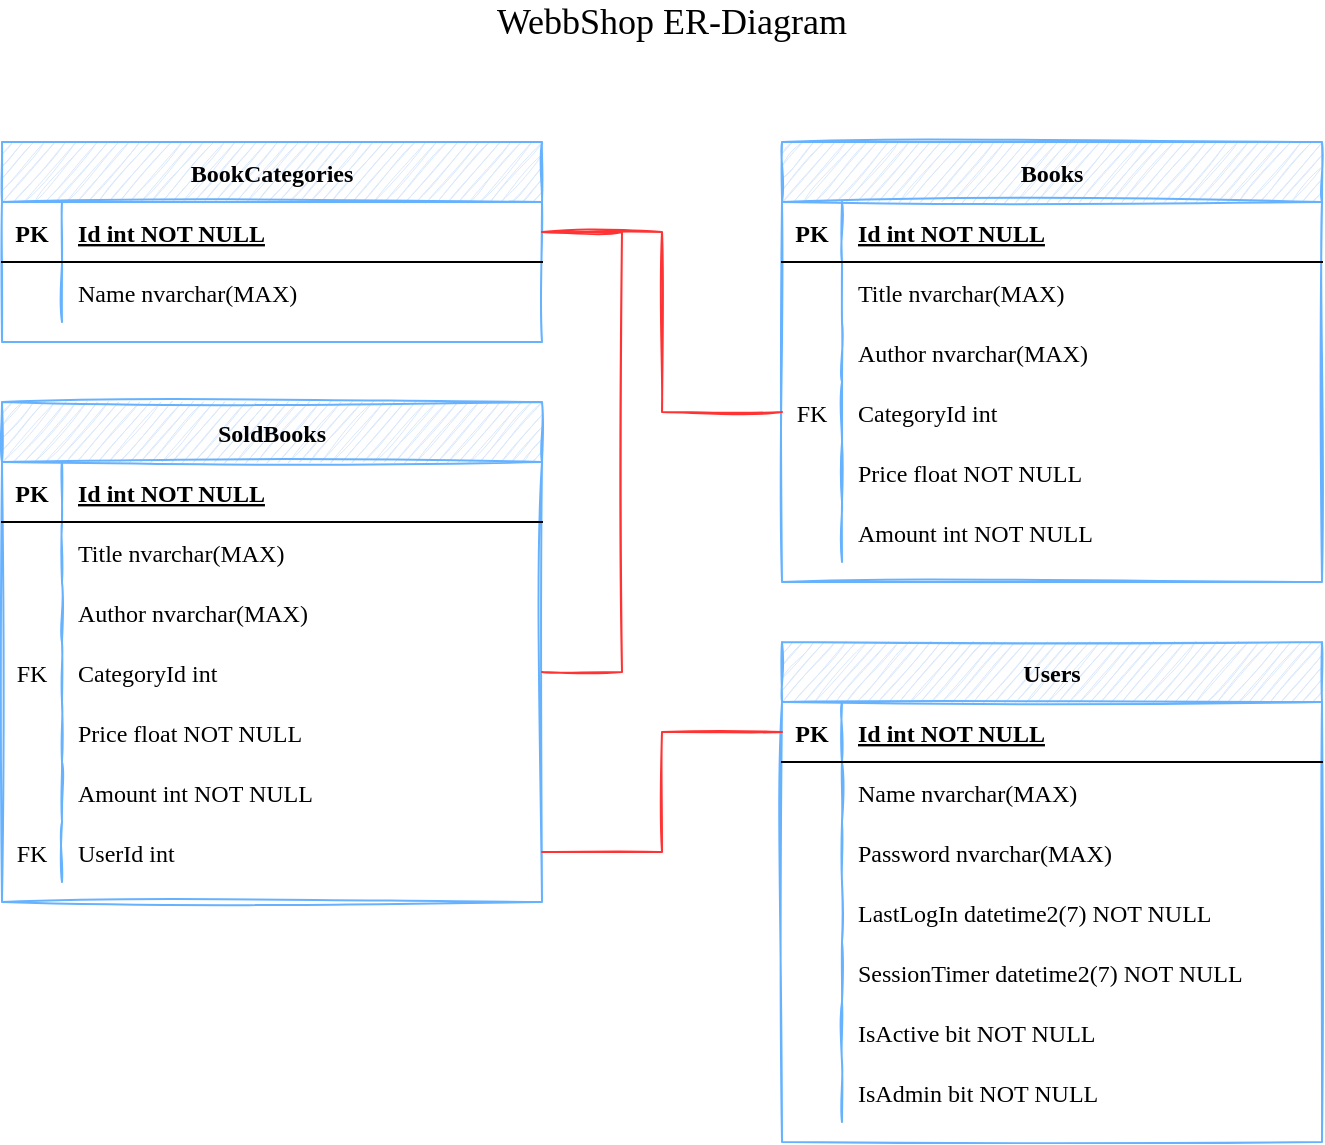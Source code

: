 <mxfile version="14.4.3" type="device"><diagram id="R2lEEEUBdFMjLlhIrx00" name="Page-1"><mxGraphModel dx="2062" dy="1182" grid="1" gridSize="10" guides="1" tooltips="1" connect="1" arrows="1" fold="1" page="1" pageScale="1" pageWidth="850" pageHeight="1100" math="0" shadow="0" extFonts="Permanent Marker^https://fonts.googleapis.com/css?family=Permanent+Marker"><root><mxCell id="0"/><mxCell id="1" parent="0"/><mxCell id="C-vyLk0tnHw3VtMMgP7b-2" value="Books" style="shape=table;startSize=30;container=1;collapsible=1;childLayout=tableLayout;fixedRows=1;rowLines=0;fontStyle=1;align=center;resizeLast=1;sketch=1;strokeColor=#66B2FF;fillColor=#DAE8FC;fontFamily=Comic Sans MS;" parent="1" vertex="1"><mxGeometry x="480" y="120" width="270" height="220" as="geometry"/></mxCell><mxCell id="C-vyLk0tnHw3VtMMgP7b-3" value="" style="shape=partialRectangle;collapsible=0;dropTarget=0;pointerEvents=0;fillColor=none;points=[[0,0.5],[1,0.5]];portConstraint=eastwest;top=0;left=0;right=0;bottom=1;" parent="C-vyLk0tnHw3VtMMgP7b-2" vertex="1"><mxGeometry y="30" width="270" height="30" as="geometry"/></mxCell><mxCell id="C-vyLk0tnHw3VtMMgP7b-4" value="PK" style="shape=partialRectangle;overflow=hidden;connectable=0;fillColor=none;top=0;left=0;bottom=0;right=0;fontStyle=1;fontFamily=Comic Sans MS;" parent="C-vyLk0tnHw3VtMMgP7b-3" vertex="1"><mxGeometry width="30" height="30" as="geometry"/></mxCell><mxCell id="C-vyLk0tnHw3VtMMgP7b-5" value="Id int NOT NULL " style="shape=partialRectangle;overflow=hidden;connectable=0;fillColor=none;top=0;left=0;bottom=0;right=0;align=left;spacingLeft=6;fontStyle=5;fontFamily=Comic Sans MS;" parent="C-vyLk0tnHw3VtMMgP7b-3" vertex="1"><mxGeometry x="30" width="240" height="30" as="geometry"/></mxCell><mxCell id="C-vyLk0tnHw3VtMMgP7b-6" value="" style="shape=partialRectangle;collapsible=0;dropTarget=0;pointerEvents=0;fillColor=none;points=[[0,0.5],[1,0.5]];portConstraint=eastwest;top=0;left=0;right=0;bottom=0;" parent="C-vyLk0tnHw3VtMMgP7b-2" vertex="1"><mxGeometry y="60" width="270" height="30" as="geometry"/></mxCell><mxCell id="C-vyLk0tnHw3VtMMgP7b-7" value="" style="shape=partialRectangle;overflow=hidden;connectable=0;fillColor=none;top=0;left=0;bottom=0;right=0;fontFamily=Comic Sans MS;" parent="C-vyLk0tnHw3VtMMgP7b-6" vertex="1"><mxGeometry width="30" height="30" as="geometry"/></mxCell><mxCell id="C-vyLk0tnHw3VtMMgP7b-8" value="Title nvarchar(MAX)" style="shape=partialRectangle;overflow=hidden;connectable=0;fillColor=none;top=0;left=0;bottom=0;right=0;align=left;spacingLeft=6;fontFamily=Comic Sans MS;" parent="C-vyLk0tnHw3VtMMgP7b-6" vertex="1"><mxGeometry x="30" width="240" height="30" as="geometry"/></mxCell><mxCell id="C-vyLk0tnHw3VtMMgP7b-9" value="" style="shape=partialRectangle;collapsible=0;dropTarget=0;pointerEvents=0;fillColor=none;points=[[0,0.5],[1,0.5]];portConstraint=eastwest;top=0;left=0;right=0;bottom=0;" parent="C-vyLk0tnHw3VtMMgP7b-2" vertex="1"><mxGeometry y="90" width="270" height="30" as="geometry"/></mxCell><mxCell id="C-vyLk0tnHw3VtMMgP7b-10" value="" style="shape=partialRectangle;overflow=hidden;connectable=0;fillColor=none;top=0;left=0;bottom=0;right=0;" parent="C-vyLk0tnHw3VtMMgP7b-9" vertex="1"><mxGeometry width="30" height="30" as="geometry"/></mxCell><mxCell id="C-vyLk0tnHw3VtMMgP7b-11" value="Author nvarchar(MAX)" style="shape=partialRectangle;overflow=hidden;connectable=0;fillColor=none;top=0;left=0;bottom=0;right=0;align=left;spacingLeft=6;fontFamily=Comic Sans MS;" parent="C-vyLk0tnHw3VtMMgP7b-9" vertex="1"><mxGeometry x="30" width="240" height="30" as="geometry"/></mxCell><mxCell id="7tKtAmIJbcnlLPXwyn3T-1" value="" style="shape=partialRectangle;collapsible=0;dropTarget=0;pointerEvents=0;fillColor=none;points=[[0,0.5],[1,0.5]];portConstraint=eastwest;top=0;left=0;right=0;bottom=0;" vertex="1" parent="C-vyLk0tnHw3VtMMgP7b-2"><mxGeometry y="120" width="270" height="30" as="geometry"/></mxCell><mxCell id="7tKtAmIJbcnlLPXwyn3T-2" value="FK" style="shape=partialRectangle;overflow=hidden;connectable=0;fillColor=none;top=0;left=0;bottom=0;right=0;fontFamily=Comic Sans MS;" vertex="1" parent="7tKtAmIJbcnlLPXwyn3T-1"><mxGeometry width="30" height="30" as="geometry"/></mxCell><mxCell id="7tKtAmIJbcnlLPXwyn3T-3" value="CategoryId int" style="shape=partialRectangle;overflow=hidden;connectable=0;fillColor=none;top=0;left=0;bottom=0;right=0;align=left;spacingLeft=6;fontFamily=Comic Sans MS;" vertex="1" parent="7tKtAmIJbcnlLPXwyn3T-1"><mxGeometry x="30" width="240" height="30" as="geometry"/></mxCell><mxCell id="7tKtAmIJbcnlLPXwyn3T-4" value="" style="shape=partialRectangle;collapsible=0;dropTarget=0;pointerEvents=0;fillColor=none;points=[[0,0.5],[1,0.5]];portConstraint=eastwest;top=0;left=0;right=0;bottom=0;" vertex="1" parent="C-vyLk0tnHw3VtMMgP7b-2"><mxGeometry y="150" width="270" height="30" as="geometry"/></mxCell><mxCell id="7tKtAmIJbcnlLPXwyn3T-5" value="" style="shape=partialRectangle;overflow=hidden;connectable=0;fillColor=none;top=0;left=0;bottom=0;right=0;fontFamily=Comic Sans MS;" vertex="1" parent="7tKtAmIJbcnlLPXwyn3T-4"><mxGeometry width="30" height="30" as="geometry"/></mxCell><mxCell id="7tKtAmIJbcnlLPXwyn3T-6" value="Price float NOT NULL" style="shape=partialRectangle;overflow=hidden;connectable=0;fillColor=none;top=0;left=0;bottom=0;right=0;align=left;spacingLeft=6;fontFamily=Comic Sans MS;" vertex="1" parent="7tKtAmIJbcnlLPXwyn3T-4"><mxGeometry x="30" width="240" height="30" as="geometry"/></mxCell><mxCell id="7tKtAmIJbcnlLPXwyn3T-7" value="" style="shape=partialRectangle;collapsible=0;dropTarget=0;pointerEvents=0;fillColor=none;points=[[0,0.5],[1,0.5]];portConstraint=eastwest;top=0;left=0;right=0;bottom=0;" vertex="1" parent="C-vyLk0tnHw3VtMMgP7b-2"><mxGeometry y="180" width="270" height="30" as="geometry"/></mxCell><mxCell id="7tKtAmIJbcnlLPXwyn3T-8" value="" style="shape=partialRectangle;overflow=hidden;connectable=0;fillColor=none;top=0;left=0;bottom=0;right=0;fontFamily=Comic Sans MS;" vertex="1" parent="7tKtAmIJbcnlLPXwyn3T-7"><mxGeometry width="30" height="30" as="geometry"/></mxCell><mxCell id="7tKtAmIJbcnlLPXwyn3T-9" value="Amount int NOT NULL" style="shape=partialRectangle;overflow=hidden;connectable=0;fillColor=none;top=0;left=0;bottom=0;right=0;align=left;spacingLeft=6;fontFamily=Comic Sans MS;" vertex="1" parent="7tKtAmIJbcnlLPXwyn3T-7"><mxGeometry x="30" width="240" height="30" as="geometry"/></mxCell><mxCell id="C-vyLk0tnHw3VtMMgP7b-13" value="SoldBooks" style="shape=table;startSize=30;container=1;collapsible=1;childLayout=tableLayout;fixedRows=1;rowLines=0;fontStyle=1;align=center;resizeLast=1;flipV=0;flipH=0;sketch=1;fillColor=#DAE8FC;strokeColor=#66B2FF;fontFamily=Comic Sans MS;" parent="1" vertex="1"><mxGeometry x="90" y="250" width="270" height="250" as="geometry"/></mxCell><mxCell id="C-vyLk0tnHw3VtMMgP7b-14" value="" style="shape=partialRectangle;collapsible=0;dropTarget=0;pointerEvents=0;fillColor=none;points=[[0,0.5],[1,0.5]];portConstraint=eastwest;top=0;left=0;right=0;bottom=1;" parent="C-vyLk0tnHw3VtMMgP7b-13" vertex="1"><mxGeometry y="30" width="270" height="30" as="geometry"/></mxCell><mxCell id="C-vyLk0tnHw3VtMMgP7b-15" value="PK" style="shape=partialRectangle;overflow=hidden;connectable=0;fillColor=none;top=0;left=0;bottom=0;right=0;fontStyle=1;fontFamily=Comic Sans MS;" parent="C-vyLk0tnHw3VtMMgP7b-14" vertex="1"><mxGeometry width="30" height="30" as="geometry"/></mxCell><mxCell id="C-vyLk0tnHw3VtMMgP7b-16" value="Id int NOT NULL " style="shape=partialRectangle;overflow=hidden;connectable=0;fillColor=none;top=0;left=0;bottom=0;right=0;align=left;spacingLeft=6;fontStyle=5;fontFamily=Comic Sans MS;" parent="C-vyLk0tnHw3VtMMgP7b-14" vertex="1"><mxGeometry x="30" width="240" height="30" as="geometry"/></mxCell><mxCell id="C-vyLk0tnHw3VtMMgP7b-17" value="" style="shape=partialRectangle;collapsible=0;dropTarget=0;pointerEvents=0;fillColor=none;points=[[0,0.5],[1,0.5]];portConstraint=eastwest;top=0;left=0;right=0;bottom=0;" parent="C-vyLk0tnHw3VtMMgP7b-13" vertex="1"><mxGeometry y="60" width="270" height="30" as="geometry"/></mxCell><mxCell id="C-vyLk0tnHw3VtMMgP7b-18" value="" style="shape=partialRectangle;overflow=hidden;connectable=0;fillColor=none;top=0;left=0;bottom=0;right=0;fontFamily=Comic Sans MS;" parent="C-vyLk0tnHw3VtMMgP7b-17" vertex="1"><mxGeometry width="30" height="30" as="geometry"/></mxCell><mxCell id="C-vyLk0tnHw3VtMMgP7b-19" value="Title nvarchar(MAX)" style="shape=partialRectangle;overflow=hidden;connectable=0;fillColor=none;top=0;left=0;bottom=0;right=0;align=left;spacingLeft=6;fontFamily=Comic Sans MS;" parent="C-vyLk0tnHw3VtMMgP7b-17" vertex="1"><mxGeometry x="30" width="240" height="30" as="geometry"/></mxCell><mxCell id="C-vyLk0tnHw3VtMMgP7b-20" value="" style="shape=partialRectangle;collapsible=0;dropTarget=0;pointerEvents=0;fillColor=none;points=[[0,0.5],[1,0.5]];portConstraint=eastwest;top=0;left=0;right=0;bottom=0;" parent="C-vyLk0tnHw3VtMMgP7b-13" vertex="1"><mxGeometry y="90" width="270" height="30" as="geometry"/></mxCell><mxCell id="C-vyLk0tnHw3VtMMgP7b-21" value="" style="shape=partialRectangle;overflow=hidden;connectable=0;fillColor=none;top=0;left=0;bottom=0;right=0;" parent="C-vyLk0tnHw3VtMMgP7b-20" vertex="1"><mxGeometry width="30" height="30" as="geometry"/></mxCell><mxCell id="C-vyLk0tnHw3VtMMgP7b-22" value="Author nvarchar(MAX)" style="shape=partialRectangle;overflow=hidden;connectable=0;fillColor=none;top=0;left=0;bottom=0;right=0;align=left;spacingLeft=6;fontFamily=Comic Sans MS;" parent="C-vyLk0tnHw3VtMMgP7b-20" vertex="1"><mxGeometry x="30" width="240" height="30" as="geometry"/></mxCell><mxCell id="7tKtAmIJbcnlLPXwyn3T-13" value="" style="shape=partialRectangle;collapsible=0;dropTarget=0;pointerEvents=0;fillColor=none;points=[[0,0.5],[1,0.5]];portConstraint=eastwest;top=0;left=0;right=0;bottom=0;" vertex="1" parent="C-vyLk0tnHw3VtMMgP7b-13"><mxGeometry y="120" width="270" height="30" as="geometry"/></mxCell><mxCell id="7tKtAmIJbcnlLPXwyn3T-14" value="FK" style="shape=partialRectangle;overflow=hidden;connectable=0;fillColor=none;top=0;left=0;bottom=0;right=0;fontFamily=Comic Sans MS;" vertex="1" parent="7tKtAmIJbcnlLPXwyn3T-13"><mxGeometry width="30" height="30" as="geometry"/></mxCell><mxCell id="7tKtAmIJbcnlLPXwyn3T-15" value="CategoryId int" style="shape=partialRectangle;overflow=hidden;connectable=0;fillColor=none;top=0;left=0;bottom=0;right=0;align=left;spacingLeft=6;fontFamily=Comic Sans MS;" vertex="1" parent="7tKtAmIJbcnlLPXwyn3T-13"><mxGeometry x="30" width="240" height="30" as="geometry"/></mxCell><mxCell id="7tKtAmIJbcnlLPXwyn3T-16" value="" style="shape=partialRectangle;collapsible=0;dropTarget=0;pointerEvents=0;fillColor=none;points=[[0,0.5],[1,0.5]];portConstraint=eastwest;top=0;left=0;right=0;bottom=0;" vertex="1" parent="C-vyLk0tnHw3VtMMgP7b-13"><mxGeometry y="150" width="270" height="30" as="geometry"/></mxCell><mxCell id="7tKtAmIJbcnlLPXwyn3T-17" value="" style="shape=partialRectangle;overflow=hidden;connectable=0;fillColor=none;top=0;left=0;bottom=0;right=0;fontFamily=Comic Sans MS;" vertex="1" parent="7tKtAmIJbcnlLPXwyn3T-16"><mxGeometry width="30" height="30" as="geometry"/></mxCell><mxCell id="7tKtAmIJbcnlLPXwyn3T-18" value="Price float NOT NULL" style="shape=partialRectangle;overflow=hidden;connectable=0;fillColor=none;top=0;left=0;bottom=0;right=0;align=left;spacingLeft=6;fontFamily=Comic Sans MS;" vertex="1" parent="7tKtAmIJbcnlLPXwyn3T-16"><mxGeometry x="30" width="240" height="30" as="geometry"/></mxCell><mxCell id="7tKtAmIJbcnlLPXwyn3T-19" value="" style="shape=partialRectangle;collapsible=0;dropTarget=0;pointerEvents=0;fillColor=none;points=[[0,0.5],[1,0.5]];portConstraint=eastwest;top=0;left=0;right=0;bottom=0;" vertex="1" parent="C-vyLk0tnHw3VtMMgP7b-13"><mxGeometry y="180" width="270" height="30" as="geometry"/></mxCell><mxCell id="7tKtAmIJbcnlLPXwyn3T-20" value="" style="shape=partialRectangle;overflow=hidden;connectable=0;fillColor=none;top=0;left=0;bottom=0;right=0;fontFamily=Comic Sans MS;" vertex="1" parent="7tKtAmIJbcnlLPXwyn3T-19"><mxGeometry width="30" height="30" as="geometry"/></mxCell><mxCell id="7tKtAmIJbcnlLPXwyn3T-21" value="Amount int NOT NULL" style="shape=partialRectangle;overflow=hidden;connectable=0;fillColor=none;top=0;left=0;bottom=0;right=0;align=left;spacingLeft=6;fontFamily=Comic Sans MS;" vertex="1" parent="7tKtAmIJbcnlLPXwyn3T-19"><mxGeometry x="30" width="240" height="30" as="geometry"/></mxCell><mxCell id="7tKtAmIJbcnlLPXwyn3T-22" value="" style="shape=partialRectangle;collapsible=0;dropTarget=0;pointerEvents=0;fillColor=none;points=[[0,0.5],[1,0.5]];portConstraint=eastwest;top=0;left=0;right=0;bottom=0;" vertex="1" parent="C-vyLk0tnHw3VtMMgP7b-13"><mxGeometry y="210" width="270" height="30" as="geometry"/></mxCell><mxCell id="7tKtAmIJbcnlLPXwyn3T-23" value="FK" style="shape=partialRectangle;overflow=hidden;connectable=0;fillColor=none;top=0;left=0;bottom=0;right=0;fontFamily=Comic Sans MS;" vertex="1" parent="7tKtAmIJbcnlLPXwyn3T-22"><mxGeometry width="30" height="30" as="geometry"/></mxCell><mxCell id="7tKtAmIJbcnlLPXwyn3T-24" value="UserId int" style="shape=partialRectangle;overflow=hidden;connectable=0;fillColor=none;top=0;left=0;bottom=0;right=0;align=left;spacingLeft=6;fontFamily=Comic Sans MS;" vertex="1" parent="7tKtAmIJbcnlLPXwyn3T-22"><mxGeometry x="30" width="240" height="30" as="geometry"/></mxCell><mxCell id="C-vyLk0tnHw3VtMMgP7b-23" value="BookCategories" style="shape=table;startSize=30;container=1;collapsible=1;childLayout=tableLayout;fixedRows=1;rowLines=0;fontStyle=1;align=center;resizeLast=1;sketch=1;strokeColor=#66B2FF;fillColor=#DAE8FC;fontFamily=Comic Sans MS;" parent="1" vertex="1"><mxGeometry x="90" y="120" width="270" height="100" as="geometry"/></mxCell><mxCell id="C-vyLk0tnHw3VtMMgP7b-24" value="" style="shape=partialRectangle;collapsible=0;dropTarget=0;pointerEvents=0;fillColor=none;points=[[0,0.5],[1,0.5]];portConstraint=eastwest;top=0;left=0;right=0;bottom=1;" parent="C-vyLk0tnHw3VtMMgP7b-23" vertex="1"><mxGeometry y="30" width="270" height="30" as="geometry"/></mxCell><mxCell id="C-vyLk0tnHw3VtMMgP7b-25" value="PK" style="shape=partialRectangle;overflow=hidden;connectable=0;fillColor=none;top=0;left=0;bottom=0;right=0;fontStyle=1;fontFamily=Comic Sans MS;" parent="C-vyLk0tnHw3VtMMgP7b-24" vertex="1"><mxGeometry width="30" height="30" as="geometry"/></mxCell><mxCell id="C-vyLk0tnHw3VtMMgP7b-26" value="Id int NOT NULL " style="shape=partialRectangle;overflow=hidden;connectable=0;fillColor=none;top=0;left=0;bottom=0;right=0;align=left;spacingLeft=6;fontStyle=5;fontFamily=Comic Sans MS;" parent="C-vyLk0tnHw3VtMMgP7b-24" vertex="1"><mxGeometry x="30" width="240" height="30" as="geometry"/></mxCell><mxCell id="C-vyLk0tnHw3VtMMgP7b-27" value="" style="shape=partialRectangle;collapsible=0;dropTarget=0;pointerEvents=0;fillColor=none;points=[[0,0.5],[1,0.5]];portConstraint=eastwest;top=0;left=0;right=0;bottom=0;" parent="C-vyLk0tnHw3VtMMgP7b-23" vertex="1"><mxGeometry y="60" width="270" height="30" as="geometry"/></mxCell><mxCell id="C-vyLk0tnHw3VtMMgP7b-28" value="" style="shape=partialRectangle;overflow=hidden;connectable=0;fillColor=none;top=0;left=0;bottom=0;right=0;" parent="C-vyLk0tnHw3VtMMgP7b-27" vertex="1"><mxGeometry width="30" height="30" as="geometry"/></mxCell><mxCell id="C-vyLk0tnHw3VtMMgP7b-29" value="Name nvarchar(MAX)" style="shape=partialRectangle;overflow=hidden;connectable=0;fillColor=none;top=0;left=0;bottom=0;right=0;align=left;spacingLeft=6;fontFamily=Comic Sans MS;" parent="C-vyLk0tnHw3VtMMgP7b-27" vertex="1"><mxGeometry x="30" width="240" height="30" as="geometry"/></mxCell><mxCell id="7tKtAmIJbcnlLPXwyn3T-34" value="Users" style="shape=table;startSize=30;container=1;collapsible=1;childLayout=tableLayout;fixedRows=1;rowLines=0;fontStyle=1;align=center;resizeLast=1;sketch=1;strokeColor=#66B2FF;fillColor=#DAE8FC;fontFamily=Comic Sans MS;" vertex="1" parent="1"><mxGeometry x="480" y="370" width="270" height="250" as="geometry"/></mxCell><mxCell id="7tKtAmIJbcnlLPXwyn3T-35" value="" style="shape=partialRectangle;collapsible=0;dropTarget=0;pointerEvents=0;fillColor=none;points=[[0,0.5],[1,0.5]];portConstraint=eastwest;top=0;left=0;right=0;bottom=1;" vertex="1" parent="7tKtAmIJbcnlLPXwyn3T-34"><mxGeometry y="30" width="270" height="30" as="geometry"/></mxCell><mxCell id="7tKtAmIJbcnlLPXwyn3T-36" value="PK" style="shape=partialRectangle;overflow=hidden;connectable=0;fillColor=none;top=0;left=0;bottom=0;right=0;fontStyle=1;fontFamily=Comic Sans MS;" vertex="1" parent="7tKtAmIJbcnlLPXwyn3T-35"><mxGeometry width="30" height="30" as="geometry"/></mxCell><mxCell id="7tKtAmIJbcnlLPXwyn3T-37" value="Id int NOT NULL " style="shape=partialRectangle;overflow=hidden;connectable=0;fillColor=none;top=0;left=0;bottom=0;right=0;align=left;spacingLeft=6;fontStyle=5;fontFamily=Comic Sans MS;" vertex="1" parent="7tKtAmIJbcnlLPXwyn3T-35"><mxGeometry x="30" width="240" height="30" as="geometry"/></mxCell><mxCell id="7tKtAmIJbcnlLPXwyn3T-38" value="" style="shape=partialRectangle;collapsible=0;dropTarget=0;pointerEvents=0;fillColor=none;points=[[0,0.5],[1,0.5]];portConstraint=eastwest;top=0;left=0;right=0;bottom=0;" vertex="1" parent="7tKtAmIJbcnlLPXwyn3T-34"><mxGeometry y="60" width="270" height="30" as="geometry"/></mxCell><mxCell id="7tKtAmIJbcnlLPXwyn3T-39" value="" style="shape=partialRectangle;overflow=hidden;connectable=0;fillColor=none;top=0;left=0;bottom=0;right=0;fontFamily=Comic Sans MS;" vertex="1" parent="7tKtAmIJbcnlLPXwyn3T-38"><mxGeometry width="30" height="30" as="geometry"/></mxCell><mxCell id="7tKtAmIJbcnlLPXwyn3T-40" value="Name nvarchar(MAX)" style="shape=partialRectangle;overflow=hidden;connectable=0;fillColor=none;top=0;left=0;bottom=0;right=0;align=left;spacingLeft=6;fontFamily=Comic Sans MS;" vertex="1" parent="7tKtAmIJbcnlLPXwyn3T-38"><mxGeometry x="30" width="240" height="30" as="geometry"/></mxCell><mxCell id="7tKtAmIJbcnlLPXwyn3T-41" value="" style="shape=partialRectangle;collapsible=0;dropTarget=0;pointerEvents=0;fillColor=none;points=[[0,0.5],[1,0.5]];portConstraint=eastwest;top=0;left=0;right=0;bottom=0;" vertex="1" parent="7tKtAmIJbcnlLPXwyn3T-34"><mxGeometry y="90" width="270" height="30" as="geometry"/></mxCell><mxCell id="7tKtAmIJbcnlLPXwyn3T-42" value="" style="shape=partialRectangle;overflow=hidden;connectable=0;fillColor=none;top=0;left=0;bottom=0;right=0;" vertex="1" parent="7tKtAmIJbcnlLPXwyn3T-41"><mxGeometry width="30" height="30" as="geometry"/></mxCell><mxCell id="7tKtAmIJbcnlLPXwyn3T-43" value="Password nvarchar(MAX)" style="shape=partialRectangle;overflow=hidden;connectable=0;fillColor=none;top=0;left=0;bottom=0;right=0;align=left;spacingLeft=6;fontFamily=Comic Sans MS;" vertex="1" parent="7tKtAmIJbcnlLPXwyn3T-41"><mxGeometry x="30" width="240" height="30" as="geometry"/></mxCell><mxCell id="7tKtAmIJbcnlLPXwyn3T-44" value="" style="shape=partialRectangle;collapsible=0;dropTarget=0;pointerEvents=0;fillColor=none;points=[[0,0.5],[1,0.5]];portConstraint=eastwest;top=0;left=0;right=0;bottom=0;" vertex="1" parent="7tKtAmIJbcnlLPXwyn3T-34"><mxGeometry y="120" width="270" height="30" as="geometry"/></mxCell><mxCell id="7tKtAmIJbcnlLPXwyn3T-45" value="" style="shape=partialRectangle;overflow=hidden;connectable=0;fillColor=none;top=0;left=0;bottom=0;right=0;fontFamily=Comic Sans MS;" vertex="1" parent="7tKtAmIJbcnlLPXwyn3T-44"><mxGeometry width="30" height="30" as="geometry"/></mxCell><mxCell id="7tKtAmIJbcnlLPXwyn3T-46" value="LastLogIn datetime2(7) NOT NULL" style="shape=partialRectangle;overflow=hidden;connectable=0;fillColor=none;top=0;left=0;bottom=0;right=0;align=left;spacingLeft=6;fontFamily=Comic Sans MS;" vertex="1" parent="7tKtAmIJbcnlLPXwyn3T-44"><mxGeometry x="30" width="240" height="30" as="geometry"/></mxCell><mxCell id="7tKtAmIJbcnlLPXwyn3T-47" value="" style="shape=partialRectangle;collapsible=0;dropTarget=0;pointerEvents=0;fillColor=none;points=[[0,0.5],[1,0.5]];portConstraint=eastwest;top=0;left=0;right=0;bottom=0;" vertex="1" parent="7tKtAmIJbcnlLPXwyn3T-34"><mxGeometry y="150" width="270" height="30" as="geometry"/></mxCell><mxCell id="7tKtAmIJbcnlLPXwyn3T-48" value="" style="shape=partialRectangle;overflow=hidden;connectable=0;fillColor=none;top=0;left=0;bottom=0;right=0;fontFamily=Comic Sans MS;" vertex="1" parent="7tKtAmIJbcnlLPXwyn3T-47"><mxGeometry width="30" height="30" as="geometry"/></mxCell><mxCell id="7tKtAmIJbcnlLPXwyn3T-49" value="SessionTimer datetime2(7) NOT NULL" style="shape=partialRectangle;overflow=hidden;connectable=0;fillColor=none;top=0;left=0;bottom=0;right=0;align=left;spacingLeft=6;fontFamily=Comic Sans MS;" vertex="1" parent="7tKtAmIJbcnlLPXwyn3T-47"><mxGeometry x="30" width="240" height="30" as="geometry"/></mxCell><mxCell id="7tKtAmIJbcnlLPXwyn3T-50" value="" style="shape=partialRectangle;collapsible=0;dropTarget=0;pointerEvents=0;fillColor=none;points=[[0,0.5],[1,0.5]];portConstraint=eastwest;top=0;left=0;right=0;bottom=0;" vertex="1" parent="7tKtAmIJbcnlLPXwyn3T-34"><mxGeometry y="180" width="270" height="30" as="geometry"/></mxCell><mxCell id="7tKtAmIJbcnlLPXwyn3T-51" value="" style="shape=partialRectangle;overflow=hidden;connectable=0;fillColor=none;top=0;left=0;bottom=0;right=0;fontFamily=Comic Sans MS;" vertex="1" parent="7tKtAmIJbcnlLPXwyn3T-50"><mxGeometry width="30" height="30" as="geometry"/></mxCell><mxCell id="7tKtAmIJbcnlLPXwyn3T-52" value="IsActive bit NOT NULL" style="shape=partialRectangle;overflow=hidden;connectable=0;fillColor=none;top=0;left=0;bottom=0;right=0;align=left;spacingLeft=6;fontFamily=Comic Sans MS;" vertex="1" parent="7tKtAmIJbcnlLPXwyn3T-50"><mxGeometry x="30" width="240" height="30" as="geometry"/></mxCell><mxCell id="7tKtAmIJbcnlLPXwyn3T-53" value="" style="shape=partialRectangle;collapsible=0;dropTarget=0;pointerEvents=0;fillColor=none;points=[[0,0.5],[1,0.5]];portConstraint=eastwest;top=0;left=0;right=0;bottom=0;" vertex="1" parent="7tKtAmIJbcnlLPXwyn3T-34"><mxGeometry y="210" width="270" height="30" as="geometry"/></mxCell><mxCell id="7tKtAmIJbcnlLPXwyn3T-54" value="" style="shape=partialRectangle;overflow=hidden;connectable=0;fillColor=none;top=0;left=0;bottom=0;right=0;fontFamily=Comic Sans MS;" vertex="1" parent="7tKtAmIJbcnlLPXwyn3T-53"><mxGeometry width="30" height="30" as="geometry"/></mxCell><mxCell id="7tKtAmIJbcnlLPXwyn3T-55" value="IsAdmin bit NOT NULL" style="shape=partialRectangle;overflow=hidden;connectable=0;fillColor=none;top=0;left=0;bottom=0;right=0;align=left;spacingLeft=6;fontFamily=Comic Sans MS;" vertex="1" parent="7tKtAmIJbcnlLPXwyn3T-53"><mxGeometry x="30" width="240" height="30" as="geometry"/></mxCell><mxCell id="7tKtAmIJbcnlLPXwyn3T-61" value="" style="endArrow=none;html=1;rounded=0;strokeColor=#FF3333;fontFamily=Comic Sans MS;sketch=1;exitX=1;exitY=0.5;exitDx=0;exitDy=0;entryX=1;entryY=0.5;entryDx=0;entryDy=0;edgeStyle=orthogonalEdgeStyle;" edge="1" parent="1" source="7tKtAmIJbcnlLPXwyn3T-13" target="C-vyLk0tnHw3VtMMgP7b-24"><mxGeometry relative="1" as="geometry"><mxPoint x="490" y="710" as="sourcePoint"/><mxPoint x="650" y="710" as="targetPoint"/><Array as="points"><mxPoint x="400" y="385"/><mxPoint x="400" y="165"/></Array></mxGeometry></mxCell><mxCell id="7tKtAmIJbcnlLPXwyn3T-62" style="edgeStyle=orthogonalEdgeStyle;rounded=0;sketch=1;orthogonalLoop=1;jettySize=auto;html=1;exitX=0;exitY=0.5;exitDx=0;exitDy=0;strokeColor=#FF3333;fontFamily=Comic Sans MS;endArrow=none;endFill=0;" edge="1" parent="1" source="7tKtAmIJbcnlLPXwyn3T-35" target="7tKtAmIJbcnlLPXwyn3T-22"><mxGeometry relative="1" as="geometry"/></mxCell><mxCell id="7tKtAmIJbcnlLPXwyn3T-63" style="edgeStyle=orthogonalEdgeStyle;rounded=0;sketch=1;orthogonalLoop=1;jettySize=auto;html=1;endArrow=none;endFill=0;strokeColor=#FF3333;fontFamily=Comic Sans MS;" edge="1" parent="1" source="C-vyLk0tnHw3VtMMgP7b-24" target="7tKtAmIJbcnlLPXwyn3T-1"><mxGeometry relative="1" as="geometry"/></mxCell><mxCell id="7tKtAmIJbcnlLPXwyn3T-64" value="WebbShop ER-Diagram" style="text;html=1;strokeColor=none;fillColor=none;align=center;verticalAlign=middle;whiteSpace=wrap;rounded=0;sketch=1;fontFamily=Comic Sans MS;fontSize=18;" vertex="1" parent="1"><mxGeometry x="295" y="50" width="260" height="20" as="geometry"/></mxCell></root></mxGraphModel></diagram></mxfile>